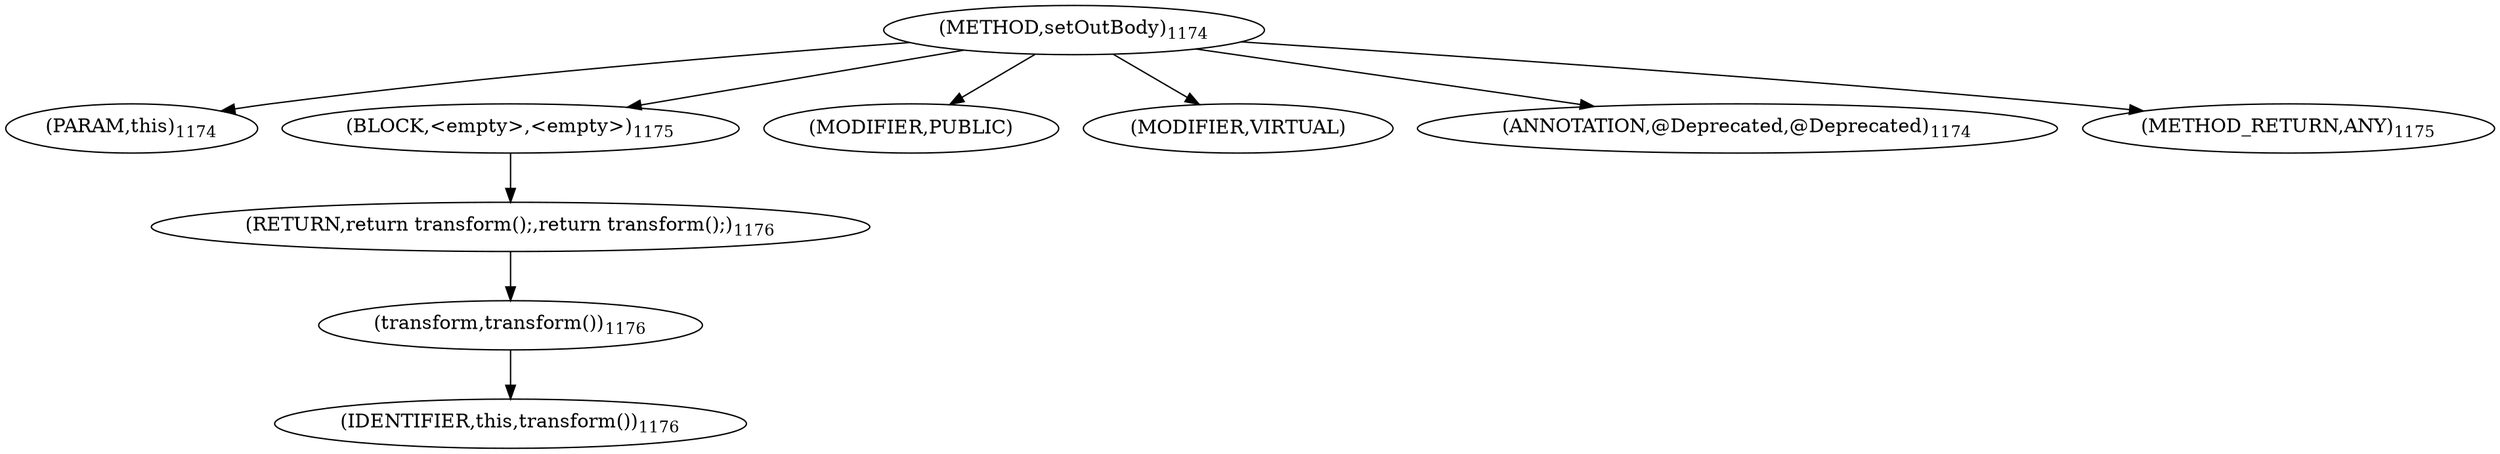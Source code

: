 digraph "setOutBody" {  
"2189" [label = <(METHOD,setOutBody)<SUB>1174</SUB>> ]
"320" [label = <(PARAM,this)<SUB>1174</SUB>> ]
"2190" [label = <(BLOCK,&lt;empty&gt;,&lt;empty&gt;)<SUB>1175</SUB>> ]
"2191" [label = <(RETURN,return transform();,return transform();)<SUB>1176</SUB>> ]
"2192" [label = <(transform,transform())<SUB>1176</SUB>> ]
"319" [label = <(IDENTIFIER,this,transform())<SUB>1176</SUB>> ]
"2193" [label = <(MODIFIER,PUBLIC)> ]
"2194" [label = <(MODIFIER,VIRTUAL)> ]
"2195" [label = <(ANNOTATION,@Deprecated,@Deprecated)<SUB>1174</SUB>> ]
"2196" [label = <(METHOD_RETURN,ANY)<SUB>1175</SUB>> ]
  "2189" -> "320" 
  "2189" -> "2190" 
  "2189" -> "2193" 
  "2189" -> "2194" 
  "2189" -> "2195" 
  "2189" -> "2196" 
  "2190" -> "2191" 
  "2191" -> "2192" 
  "2192" -> "319" 
}

